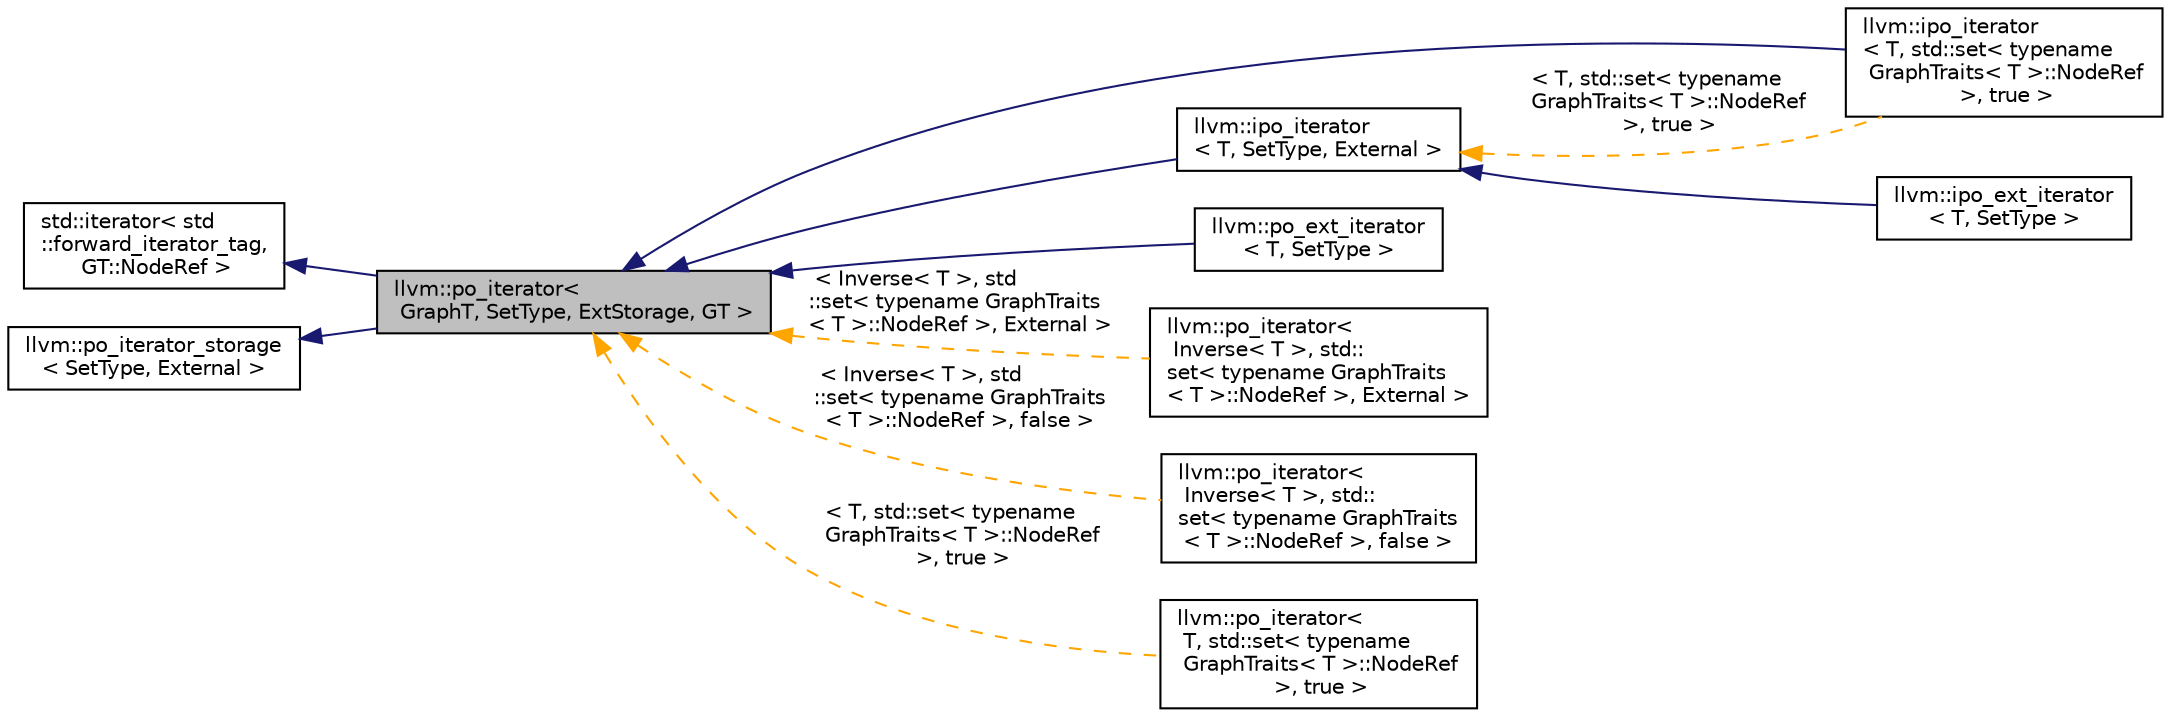 digraph "llvm::po_iterator&lt; GraphT, SetType, ExtStorage, GT &gt;"
{
 // LATEX_PDF_SIZE
  bgcolor="transparent";
  edge [fontname="Helvetica",fontsize="10",labelfontname="Helvetica",labelfontsize="10"];
  node [fontname="Helvetica",fontsize="10",shape="box"];
  rankdir="LR";
  Node1 [label="llvm::po_iterator\<\l GraphT, SetType, ExtStorage, GT \>",height=0.2,width=0.4,color="black", fillcolor="grey75", style="filled", fontcolor="black",tooltip=" "];
  Node2 -> Node1 [dir="back",color="midnightblue",fontsize="10",style="solid",fontname="Helvetica"];
  Node2 [label="std::iterator\< std\l::forward_iterator_tag,\l GT::NodeRef \>",height=0.2,width=0.4,color="black",tooltip=" "];
  Node3 -> Node1 [dir="back",color="midnightblue",fontsize="10",style="solid",fontname="Helvetica"];
  Node3 [label="llvm::po_iterator_storage\l\< SetType, External \>",height=0.2,width=0.4,color="black",URL="$classllvm_1_1po__iterator__storage.html",tooltip="Default po_iterator_storage implementation with an internal set object."];
  Node1 -> Node4 [dir="back",color="midnightblue",fontsize="10",style="solid",fontname="Helvetica"];
  Node4 [label="llvm::ipo_iterator\l\< T, std::set\< typename\l GraphTraits\< T \>::NodeRef\l \>, true \>",height=0.2,width=0.4,color="black",URL="$structllvm_1_1ipo__iterator.html",tooltip=" "];
  Node1 -> Node5 [dir="back",color="midnightblue",fontsize="10",style="solid",fontname="Helvetica"];
  Node5 [label="llvm::ipo_iterator\l\< T, SetType, External \>",height=0.2,width=0.4,color="black",URL="$structllvm_1_1ipo__iterator.html",tooltip=" "];
  Node5 -> Node6 [dir="back",color="midnightblue",fontsize="10",style="solid",fontname="Helvetica"];
  Node6 [label="llvm::ipo_ext_iterator\l\< T, SetType \>",height=0.2,width=0.4,color="black",URL="$structllvm_1_1ipo__ext__iterator.html",tooltip=" "];
  Node5 -> Node4 [dir="back",color="orange",fontsize="10",style="dashed",label=" \< T, std::set\< typename\l GraphTraits\< T \>::NodeRef\l \>, true \>" ,fontname="Helvetica"];
  Node1 -> Node7 [dir="back",color="midnightblue",fontsize="10",style="solid",fontname="Helvetica"];
  Node7 [label="llvm::po_ext_iterator\l\< T, SetType \>",height=0.2,width=0.4,color="black",URL="$structllvm_1_1po__ext__iterator.html",tooltip=" "];
  Node1 -> Node8 [dir="back",color="orange",fontsize="10",style="dashed",label=" \< Inverse\< T \>, std\l::set\< typename GraphTraits\l\< T \>::NodeRef \>, External \>" ,fontname="Helvetica"];
  Node8 [label="llvm::po_iterator\<\l Inverse\< T \>, std::\lset\< typename GraphTraits\l\< T \>::NodeRef \>, External \>",height=0.2,width=0.4,color="black",URL="$classllvm_1_1po__iterator.html",tooltip=" "];
  Node1 -> Node9 [dir="back",color="orange",fontsize="10",style="dashed",label=" \< Inverse\< T \>, std\l::set\< typename GraphTraits\l\< T \>::NodeRef \>, false \>" ,fontname="Helvetica"];
  Node9 [label="llvm::po_iterator\<\l Inverse\< T \>, std::\lset\< typename GraphTraits\l\< T \>::NodeRef \>, false \>",height=0.2,width=0.4,color="black",URL="$classllvm_1_1po__iterator.html",tooltip=" "];
  Node1 -> Node10 [dir="back",color="orange",fontsize="10",style="dashed",label=" \< T, std::set\< typename\l GraphTraits\< T \>::NodeRef\l \>, true \>" ,fontname="Helvetica"];
  Node10 [label="llvm::po_iterator\<\l T, std::set\< typename\l GraphTraits\< T \>::NodeRef\l \>, true \>",height=0.2,width=0.4,color="black",URL="$classllvm_1_1po__iterator.html",tooltip=" "];
}
